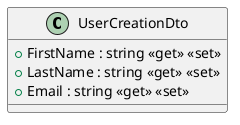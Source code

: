 @startuml
class UserCreationDto {
    + FirstName : string <<get>> <<set>>
    + LastName : string <<get>> <<set>>
    + Email : string <<get>> <<set>>
}
@enduml
